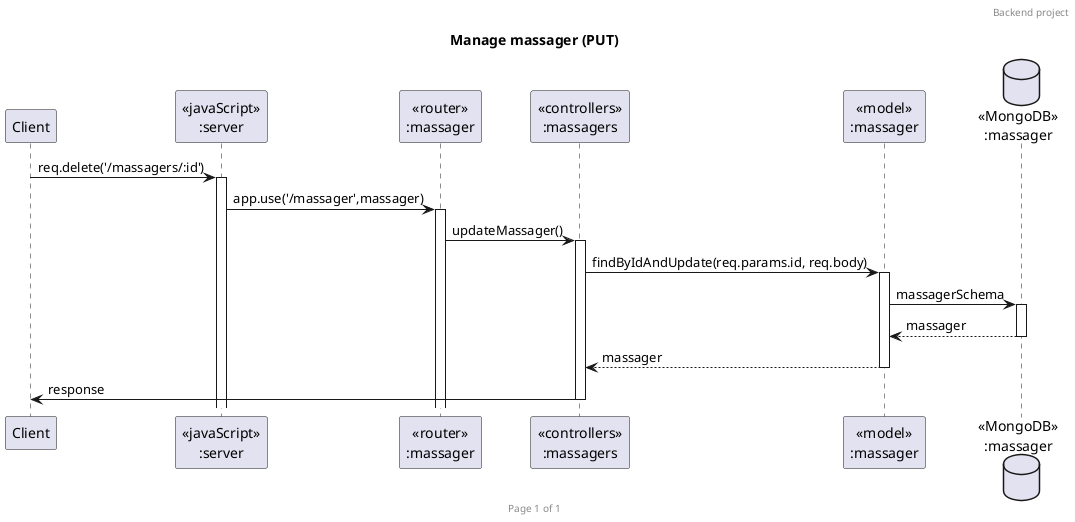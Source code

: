 @startuml Manage massager (PUT)

header Backend project 
footer Page %page% of %lastpage%
title "Manage massager (PUT)"

participant "Client" as client
participant "<<javaScript>>\n:server" as server
participant "<<router>>\n:massager" as routermassager
participant "<<controllers>>\n:massagers" as controllermassager
participant "<<model>>\n:massager" as modelmassager
database "<<MongoDB>>\n:massager" as massagerDatabase

client->server ++:req.delete('/massagers/:id')
server->routermassager ++:app.use('/massager',massager)
routermassager -> controllermassager ++:updateMassager()
controllermassager->modelmassager ++:findByIdAndUpdate(req.params.id, req.body)
modelmassager ->massagerDatabase ++: massagerSchema
massagerDatabase --> modelmassager --: massager
controllermassager <-- modelmassager --: massager
controllermassager->client --:response

@enduml
